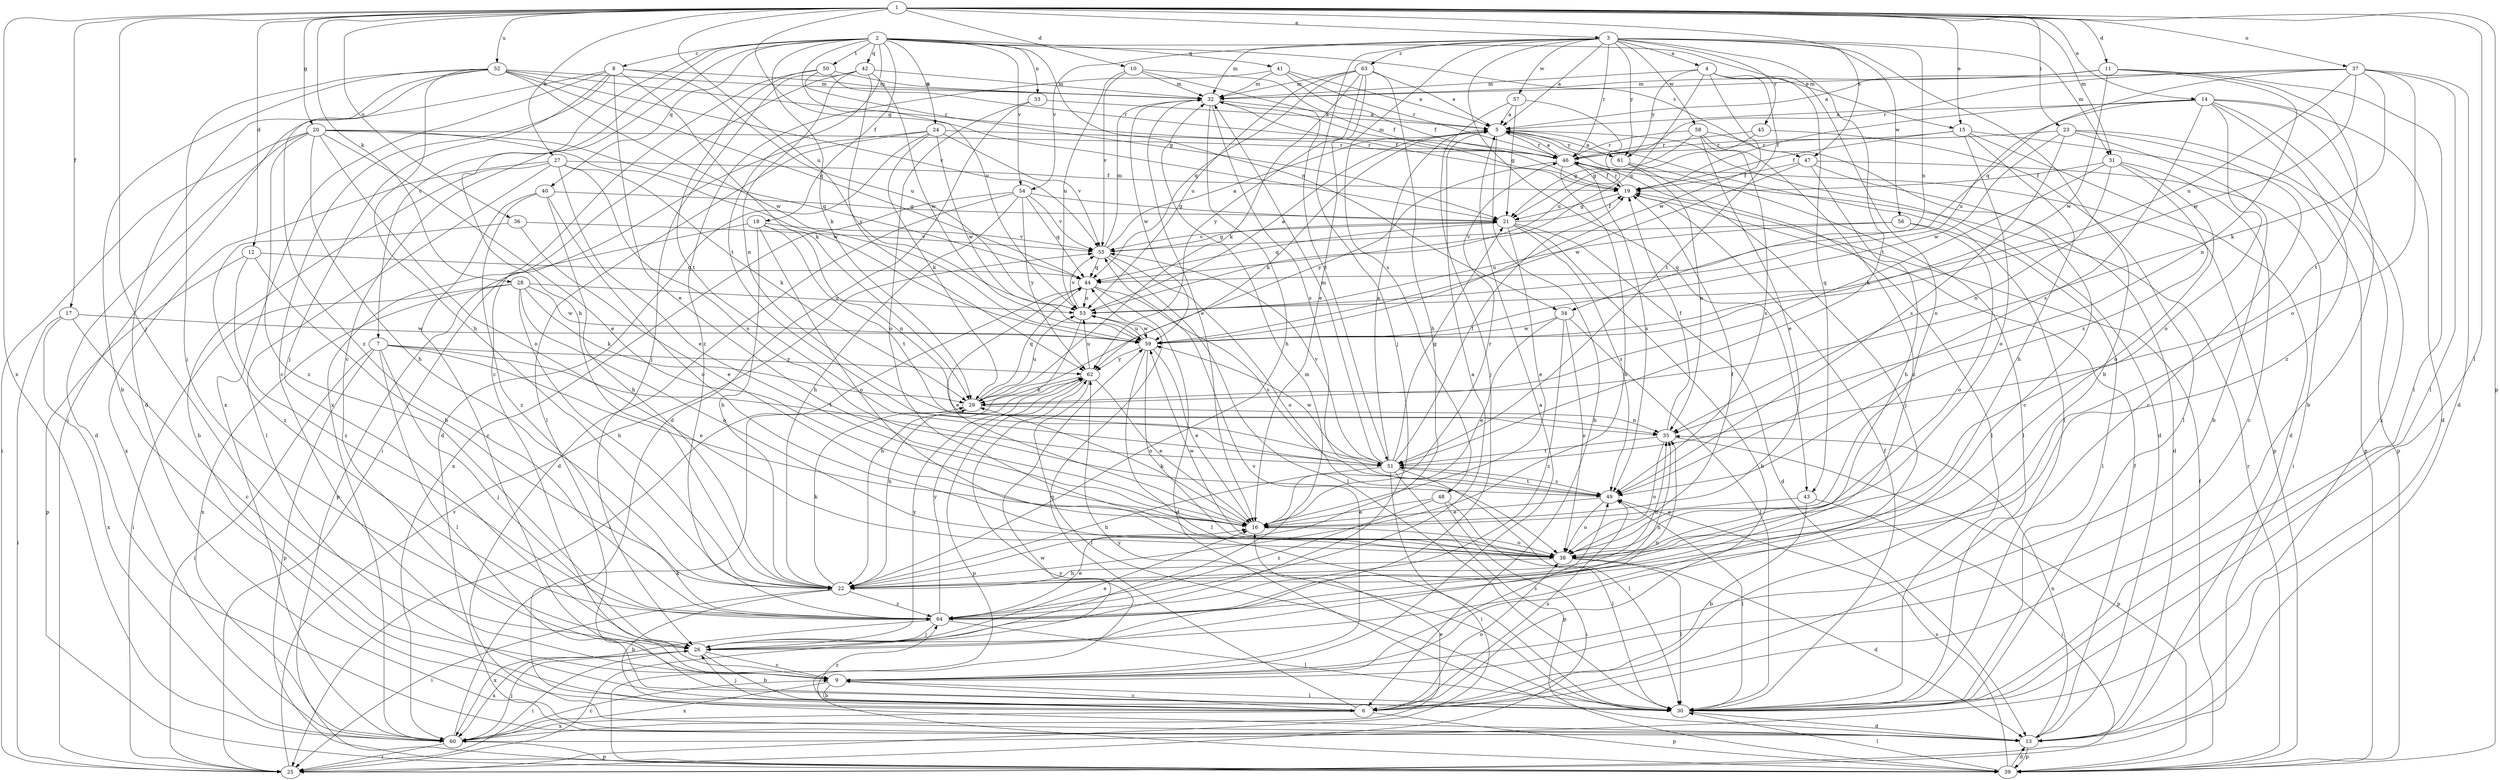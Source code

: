 strict digraph  {
	1 -> 3 [label=a];
	3 -> 4 [label=a];
	3 -> 5 [label=a];
	9 -> 5 [label=a];
	11 -> 5 [label=a];
	14 -> 5 [label=a];
	32 -> 5 [label=a];
	33 -> 5 [label=a];
	41 -> 5 [label=a];
	46 -> 5 [label=a];
	51 -> 5 [label=a];
	53 -> 5 [label=a];
	55 -> 5 [label=a];
	57 -> 5 [label=a];
	61 -> 5 [label=a];
	63 -> 5 [label=a];
	64 -> 5 [label=a];
	3 -> 6 [label=b];
	5 -> 6 [label=b];
	9 -> 6 [label=b];
	14 -> 6 [label=b];
	21 -> 6 [label=b];
	22 -> 6 [label=b];
	23 -> 6 [label=b];
	26 -> 6 [label=b];
	27 -> 6 [label=b];
	43 -> 6 [label=b];
	52 -> 6 [label=b];
	2 -> 7 [label=c];
	2 -> 8 [label=c];
	2 -> 9 [label=c];
	6 -> 9 [label=c];
	8 -> 9 [label=c];
	17 -> 9 [label=c];
	23 -> 9 [label=c];
	26 -> 9 [label=c];
	31 -> 9 [label=c];
	40 -> 9 [label=c];
	42 -> 9 [label=c];
	58 -> 9 [label=c];
	60 -> 9 [label=c];
	1 -> 10 [label=d];
	1 -> 11 [label=d];
	1 -> 12 [label=d];
	5 -> 13 [label=d];
	14 -> 13 [label=d];
	15 -> 13 [label=d];
	20 -> 13 [label=d];
	21 -> 13 [label=d];
	24 -> 13 [label=d];
	30 -> 13 [label=d];
	33 -> 13 [label=d];
	37 -> 13 [label=d];
	38 -> 13 [label=d];
	39 -> 13 [label=d];
	44 -> 13 [label=d];
	47 -> 13 [label=d];
	52 -> 13 [label=d];
	54 -> 13 [label=d];
	1 -> 14 [label=e];
	1 -> 15 [label=e];
	2 -> 15 [label=e];
	7 -> 16 [label=e];
	8 -> 16 [label=e];
	20 -> 16 [label=e];
	21 -> 16 [label=e];
	26 -> 16 [label=e];
	27 -> 16 [label=e];
	32 -> 16 [label=e];
	34 -> 16 [label=e];
	36 -> 16 [label=e];
	43 -> 16 [label=e];
	44 -> 16 [label=e];
	48 -> 16 [label=e];
	49 -> 16 [label=e];
	58 -> 16 [label=e];
	59 -> 16 [label=e];
	60 -> 16 [label=e];
	62 -> 16 [label=e];
	63 -> 16 [label=e];
	64 -> 16 [label=e];
	1 -> 17 [label=f];
	2 -> 18 [label=f];
	10 -> 19 [label=f];
	13 -> 19 [label=f];
	14 -> 19 [label=f];
	15 -> 19 [label=f];
	21 -> 19 [label=f];
	27 -> 19 [label=f];
	30 -> 19 [label=f];
	31 -> 19 [label=f];
	32 -> 19 [label=f];
	35 -> 19 [label=f];
	38 -> 19 [label=f];
	39 -> 19 [label=f];
	41 -> 19 [label=f];
	46 -> 19 [label=f];
	47 -> 19 [label=f];
	51 -> 19 [label=f];
	1 -> 20 [label=g];
	1 -> 21 [label=g];
	19 -> 21 [label=g];
	40 -> 21 [label=g];
	45 -> 21 [label=g];
	50 -> 21 [label=g];
	51 -> 21 [label=g];
	54 -> 21 [label=g];
	55 -> 21 [label=g];
	57 -> 21 [label=g];
	58 -> 21 [label=g];
	2 -> 22 [label=h];
	12 -> 22 [label=h];
	15 -> 22 [label=h];
	18 -> 22 [label=h];
	20 -> 22 [label=h];
	28 -> 22 [label=h];
	32 -> 22 [label=h];
	38 -> 22 [label=h];
	40 -> 22 [label=h];
	46 -> 22 [label=h];
	47 -> 22 [label=h];
	51 -> 22 [label=h];
	52 -> 22 [label=h];
	53 -> 22 [label=h];
	54 -> 22 [label=h];
	62 -> 22 [label=h];
	63 -> 22 [label=h];
	1 -> 23 [label=i];
	2 -> 24 [label=i];
	7 -> 25 [label=i];
	8 -> 25 [label=i];
	17 -> 25 [label=i];
	20 -> 25 [label=i];
	22 -> 25 [label=i];
	24 -> 25 [label=i];
	26 -> 25 [label=i];
	28 -> 25 [label=i];
	43 -> 25 [label=i];
	44 -> 25 [label=i];
	47 -> 25 [label=i];
	48 -> 25 [label=i];
	51 -> 25 [label=i];
	60 -> 25 [label=i];
	1 -> 26 [label=j];
	3 -> 26 [label=j];
	6 -> 26 [label=j];
	7 -> 26 [label=j];
	8 -> 26 [label=j];
	42 -> 26 [label=j];
	52 -> 26 [label=j];
	57 -> 26 [label=j];
	60 -> 26 [label=j];
	61 -> 26 [label=j];
	64 -> 26 [label=j];
	1 -> 27 [label=k];
	1 -> 28 [label=k];
	2 -> 29 [label=k];
	5 -> 29 [label=k];
	8 -> 29 [label=k];
	16 -> 29 [label=k];
	22 -> 29 [label=k];
	24 -> 29 [label=k];
	27 -> 29 [label=k];
	28 -> 29 [label=k];
	31 -> 29 [label=k];
	37 -> 29 [label=k];
	60 -> 29 [label=k];
	62 -> 29 [label=k];
	63 -> 29 [label=k];
	1 -> 30 [label=l];
	5 -> 30 [label=l];
	7 -> 30 [label=l];
	9 -> 30 [label=l];
	11 -> 30 [label=l];
	24 -> 30 [label=l];
	27 -> 30 [label=l];
	34 -> 30 [label=l];
	37 -> 30 [label=l];
	38 -> 30 [label=l];
	39 -> 30 [label=l];
	45 -> 30 [label=l];
	46 -> 30 [label=l];
	48 -> 30 [label=l];
	49 -> 30 [label=l];
	51 -> 30 [label=l];
	55 -> 30 [label=l];
	56 -> 30 [label=l];
	59 -> 30 [label=l];
	61 -> 30 [label=l];
	62 -> 30 [label=l];
	64 -> 30 [label=l];
	1 -> 31 [label=m];
	3 -> 31 [label=m];
	3 -> 32 [label=m];
	4 -> 32 [label=m];
	8 -> 32 [label=m];
	10 -> 32 [label=m];
	11 -> 32 [label=m];
	26 -> 32 [label=m];
	37 -> 32 [label=m];
	41 -> 32 [label=m];
	42 -> 32 [label=m];
	46 -> 32 [label=m];
	50 -> 32 [label=m];
	51 -> 32 [label=m];
	52 -> 32 [label=m];
	55 -> 32 [label=m];
	63 -> 32 [label=m];
	2 -> 33 [label=n];
	2 -> 34 [label=n];
	3 -> 34 [label=n];
	11 -> 35 [label=n];
	13 -> 35 [label=n];
	18 -> 35 [label=n];
	22 -> 35 [label=n];
	26 -> 35 [label=n];
	29 -> 35 [label=n];
	31 -> 35 [label=n];
	42 -> 35 [label=n];
	61 -> 35 [label=n];
	64 -> 35 [label=n];
	1 -> 36 [label=o];
	1 -> 37 [label=o];
	4 -> 38 [label=o];
	6 -> 38 [label=o];
	14 -> 38 [label=o];
	15 -> 38 [label=o];
	16 -> 38 [label=o];
	18 -> 38 [label=o];
	20 -> 38 [label=o];
	28 -> 38 [label=o];
	31 -> 38 [label=o];
	33 -> 38 [label=o];
	34 -> 38 [label=o];
	35 -> 38 [label=o];
	37 -> 38 [label=o];
	40 -> 38 [label=o];
	49 -> 38 [label=o];
	55 -> 38 [label=o];
	56 -> 38 [label=o];
	59 -> 38 [label=o];
	1 -> 39 [label=p];
	5 -> 39 [label=p];
	6 -> 39 [label=p];
	7 -> 39 [label=p];
	12 -> 39 [label=p];
	13 -> 39 [label=p];
	15 -> 39 [label=p];
	18 -> 39 [label=p];
	23 -> 39 [label=p];
	35 -> 39 [label=p];
	51 -> 39 [label=p];
	60 -> 39 [label=p];
	62 -> 39 [label=p];
	2 -> 40 [label=q];
	2 -> 41 [label=q];
	2 -> 42 [label=q];
	3 -> 43 [label=q];
	4 -> 43 [label=q];
	4 -> 44 [label=q];
	6 -> 44 [label=q];
	12 -> 44 [label=q];
	20 -> 44 [label=q];
	21 -> 44 [label=q];
	29 -> 44 [label=q];
	37 -> 44 [label=q];
	52 -> 44 [label=q];
	54 -> 44 [label=q];
	55 -> 44 [label=q];
	63 -> 44 [label=q];
	3 -> 45 [label=r];
	3 -> 46 [label=r];
	5 -> 46 [label=r];
	15 -> 46 [label=r];
	16 -> 46 [label=r];
	19 -> 46 [label=r];
	20 -> 46 [label=r];
	23 -> 46 [label=r];
	24 -> 46 [label=r];
	37 -> 46 [label=r];
	39 -> 46 [label=r];
	41 -> 46 [label=r];
	45 -> 46 [label=r];
	50 -> 46 [label=r];
	52 -> 46 [label=r];
	58 -> 46 [label=r];
	1 -> 47 [label=s];
	2 -> 47 [label=s];
	3 -> 48 [label=s];
	6 -> 49 [label=s];
	9 -> 49 [label=s];
	14 -> 49 [label=s];
	21 -> 49 [label=s];
	23 -> 49 [label=s];
	27 -> 49 [label=s];
	31 -> 49 [label=s];
	32 -> 49 [label=s];
	39 -> 49 [label=s];
	44 -> 49 [label=s];
	46 -> 49 [label=s];
	51 -> 49 [label=s];
	58 -> 49 [label=s];
	2 -> 50 [label=t];
	2 -> 51 [label=t];
	3 -> 51 [label=t];
	4 -> 51 [label=t];
	7 -> 51 [label=t];
	10 -> 51 [label=t];
	11 -> 51 [label=t];
	18 -> 51 [label=t];
	35 -> 51 [label=t];
	49 -> 51 [label=t];
	50 -> 51 [label=t];
	1 -> 52 [label=u];
	1 -> 53 [label=u];
	2 -> 53 [label=u];
	8 -> 53 [label=u];
	10 -> 53 [label=u];
	14 -> 53 [label=u];
	28 -> 53 [label=u];
	29 -> 53 [label=u];
	37 -> 53 [label=u];
	44 -> 53 [label=u];
	56 -> 53 [label=u];
	57 -> 53 [label=u];
	59 -> 53 [label=u];
	62 -> 53 [label=u];
	63 -> 53 [label=u];
	2 -> 54 [label=v];
	3 -> 54 [label=v];
	9 -> 55 [label=v];
	10 -> 55 [label=v];
	18 -> 55 [label=v];
	21 -> 55 [label=v];
	24 -> 55 [label=v];
	25 -> 55 [label=v];
	36 -> 55 [label=v];
	51 -> 55 [label=v];
	52 -> 55 [label=v];
	53 -> 55 [label=v];
	54 -> 55 [label=v];
	56 -> 55 [label=v];
	3 -> 56 [label=w];
	3 -> 57 [label=w];
	3 -> 58 [label=w];
	4 -> 59 [label=w];
	11 -> 59 [label=w];
	17 -> 59 [label=w];
	20 -> 59 [label=w];
	23 -> 59 [label=w];
	24 -> 59 [label=w];
	25 -> 59 [label=w];
	28 -> 59 [label=w];
	32 -> 59 [label=w];
	34 -> 59 [label=w];
	37 -> 59 [label=w];
	38 -> 59 [label=w];
	42 -> 59 [label=w];
	47 -> 59 [label=w];
	51 -> 59 [label=w];
	52 -> 59 [label=w];
	53 -> 59 [label=w];
	1 -> 60 [label=x];
	6 -> 60 [label=x];
	8 -> 60 [label=x];
	9 -> 60 [label=x];
	14 -> 60 [label=x];
	17 -> 60 [label=x];
	26 -> 60 [label=x];
	27 -> 60 [label=x];
	28 -> 60 [label=x];
	50 -> 60 [label=x];
	54 -> 60 [label=x];
	64 -> 60 [label=x];
	3 -> 61 [label=y];
	4 -> 61 [label=y];
	5 -> 61 [label=y];
	7 -> 62 [label=y];
	26 -> 62 [label=y];
	30 -> 62 [label=y];
	39 -> 62 [label=y];
	42 -> 62 [label=y];
	46 -> 62 [label=y];
	54 -> 62 [label=y];
	59 -> 62 [label=y];
	63 -> 62 [label=y];
	64 -> 62 [label=y];
	3 -> 63 [label=z];
	6 -> 64 [label=z];
	12 -> 64 [label=z];
	14 -> 64 [label=z];
	20 -> 64 [label=z];
	22 -> 64 [label=z];
	34 -> 64 [label=z];
	36 -> 64 [label=z];
	40 -> 64 [label=z];
	41 -> 64 [label=z];
	48 -> 64 [label=z];
	52 -> 64 [label=z];
	58 -> 64 [label=z];
}
